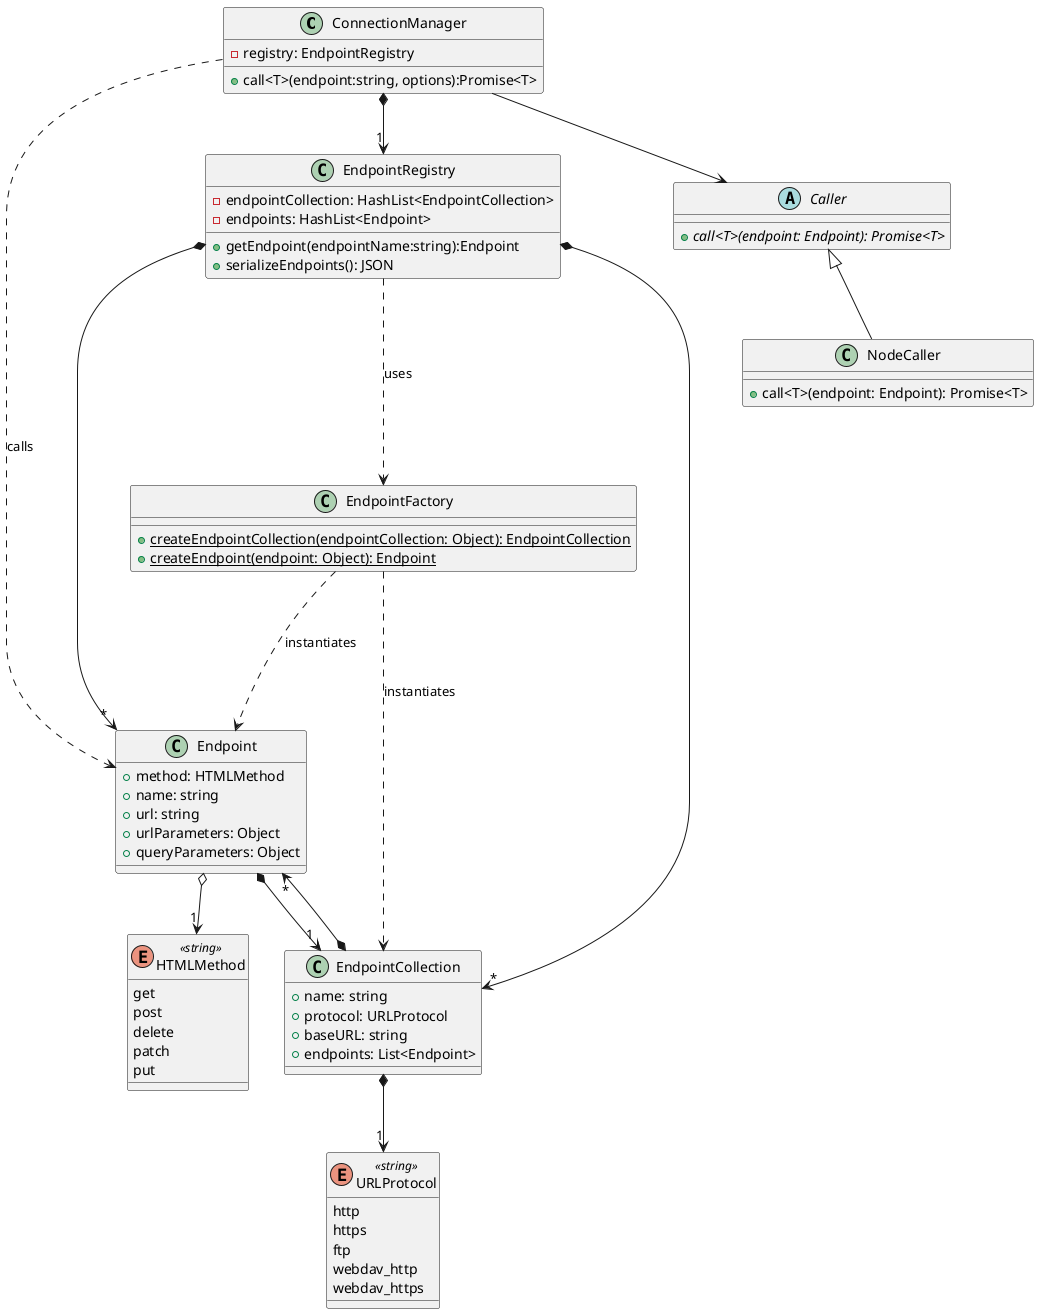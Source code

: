 @startuml ConnectionManager

class ConnectionManager{
    - registry: EndpointRegistry
    + call<T>(endpoint:string, options):Promise<T>
}
ConnectionManager *-->"1" EndpointRegistry
ConnectionManager ..> Endpoint : calls

enum HTMLMethod << string >> {
    get
    post
    delete
    patch
    put
}

class Endpoint {
    + method: HTMLMethod
    + name: string
    + url: string
    + urlParameters: Object
    + queryParameters: Object
}
Endpoint o-->"1" HTMLMethod

class EndpointRegistry{
    - endpointCollection: HashList<EndpointCollection>
    - endpoints: HashList<Endpoint>
    + getEndpoint(endpointName:string):Endpoint
    + serializeEndpoints(): JSON
}

EndpointRegistry *-->"*" EndpointCollection
EndpointRegistry *-->"*" Endpoint

enum URLProtocol <<string>> {
    http
    https
    ftp
    webdav_http
    webdav_https
}

class EndpointCollection{
    + name: string
    + protocol: URLProtocol
    + baseURL: string
    + endpoints: List<Endpoint>
}

Endpoint *-->"1" EndpointCollection
EndpointCollection *-->"*" Endpoint
EndpointCollection *-->"1" URLProtocol

class EndpointFactory {
    + {static} createEndpointCollection(endpointCollection: Object): EndpointCollection
    + {static} createEndpoint(endpoint: Object): Endpoint
}

EndpointRegistry ...> EndpointFactory : uses
EndpointFactory ...> Endpoint: instantiates
EndpointFactory ...> EndpointCollection: instantiates

abstract Caller {
    + {abstract} call<T>(endpoint: Endpoint): Promise<T>
}
ConnectionManager --> Caller

class NodeCaller {
    + call<T>(endpoint: Endpoint): Promise<T>
}

Caller <|-- NodeCaller

@enduml